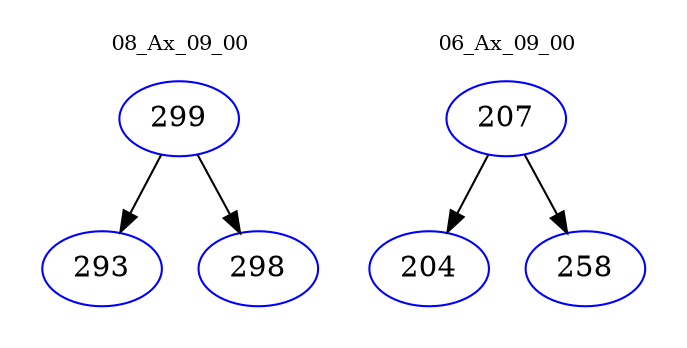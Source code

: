 digraph{
subgraph cluster_0 {
color = white
label = "08_Ax_09_00";
fontsize=10;
T0_299 [label="299", color="blue"]
T0_299 -> T0_293 [color="black"]
T0_293 [label="293", color="blue"]
T0_299 -> T0_298 [color="black"]
T0_298 [label="298", color="blue"]
}
subgraph cluster_1 {
color = white
label = "06_Ax_09_00";
fontsize=10;
T1_207 [label="207", color="blue"]
T1_207 -> T1_204 [color="black"]
T1_204 [label="204", color="blue"]
T1_207 -> T1_258 [color="black"]
T1_258 [label="258", color="blue"]
}
}
